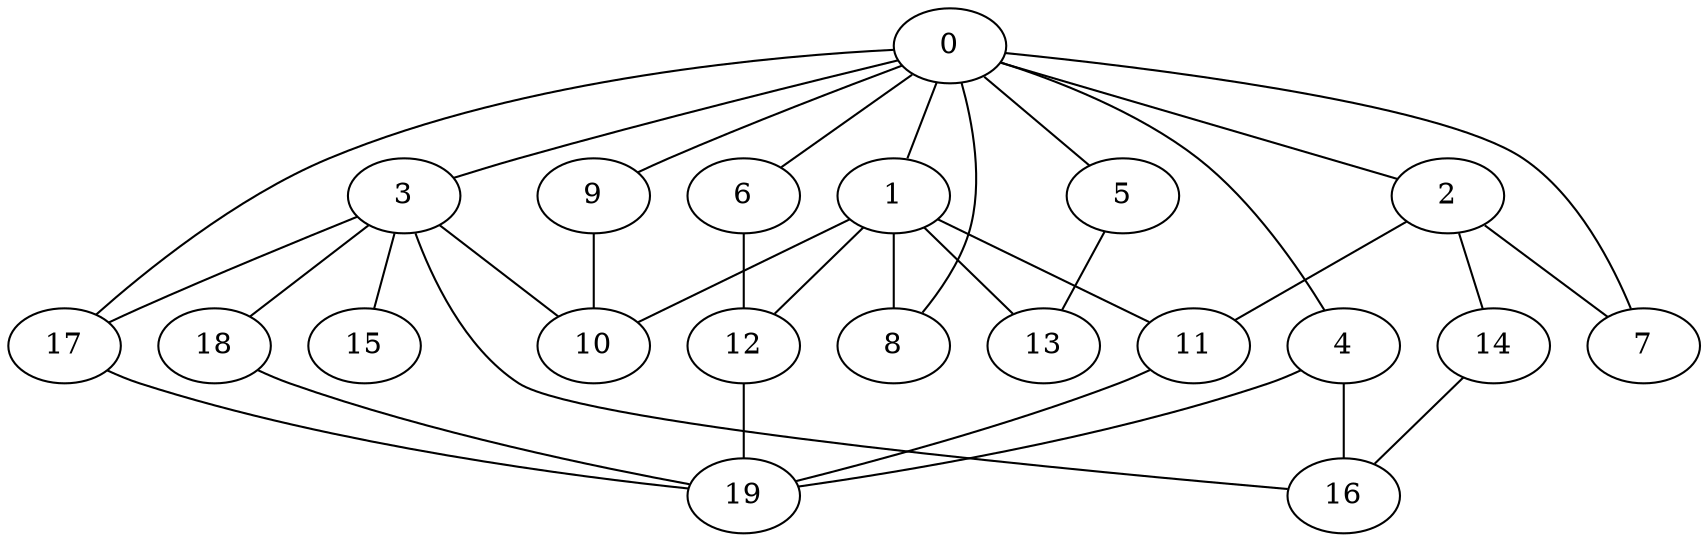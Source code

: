 graph graphname {0--1
0--2
0--3
0--4
0--5
0--6
0--7
0--8
0--9
0--17
1--8
1--10
1--11
1--12
1--13
2--7
2--11
2--14
3--10
3--15
3--16
3--17
3--18
4--16
4--19
5--13
6--12
9--10
11--19
12--19
14--16
17--19
18--19
}